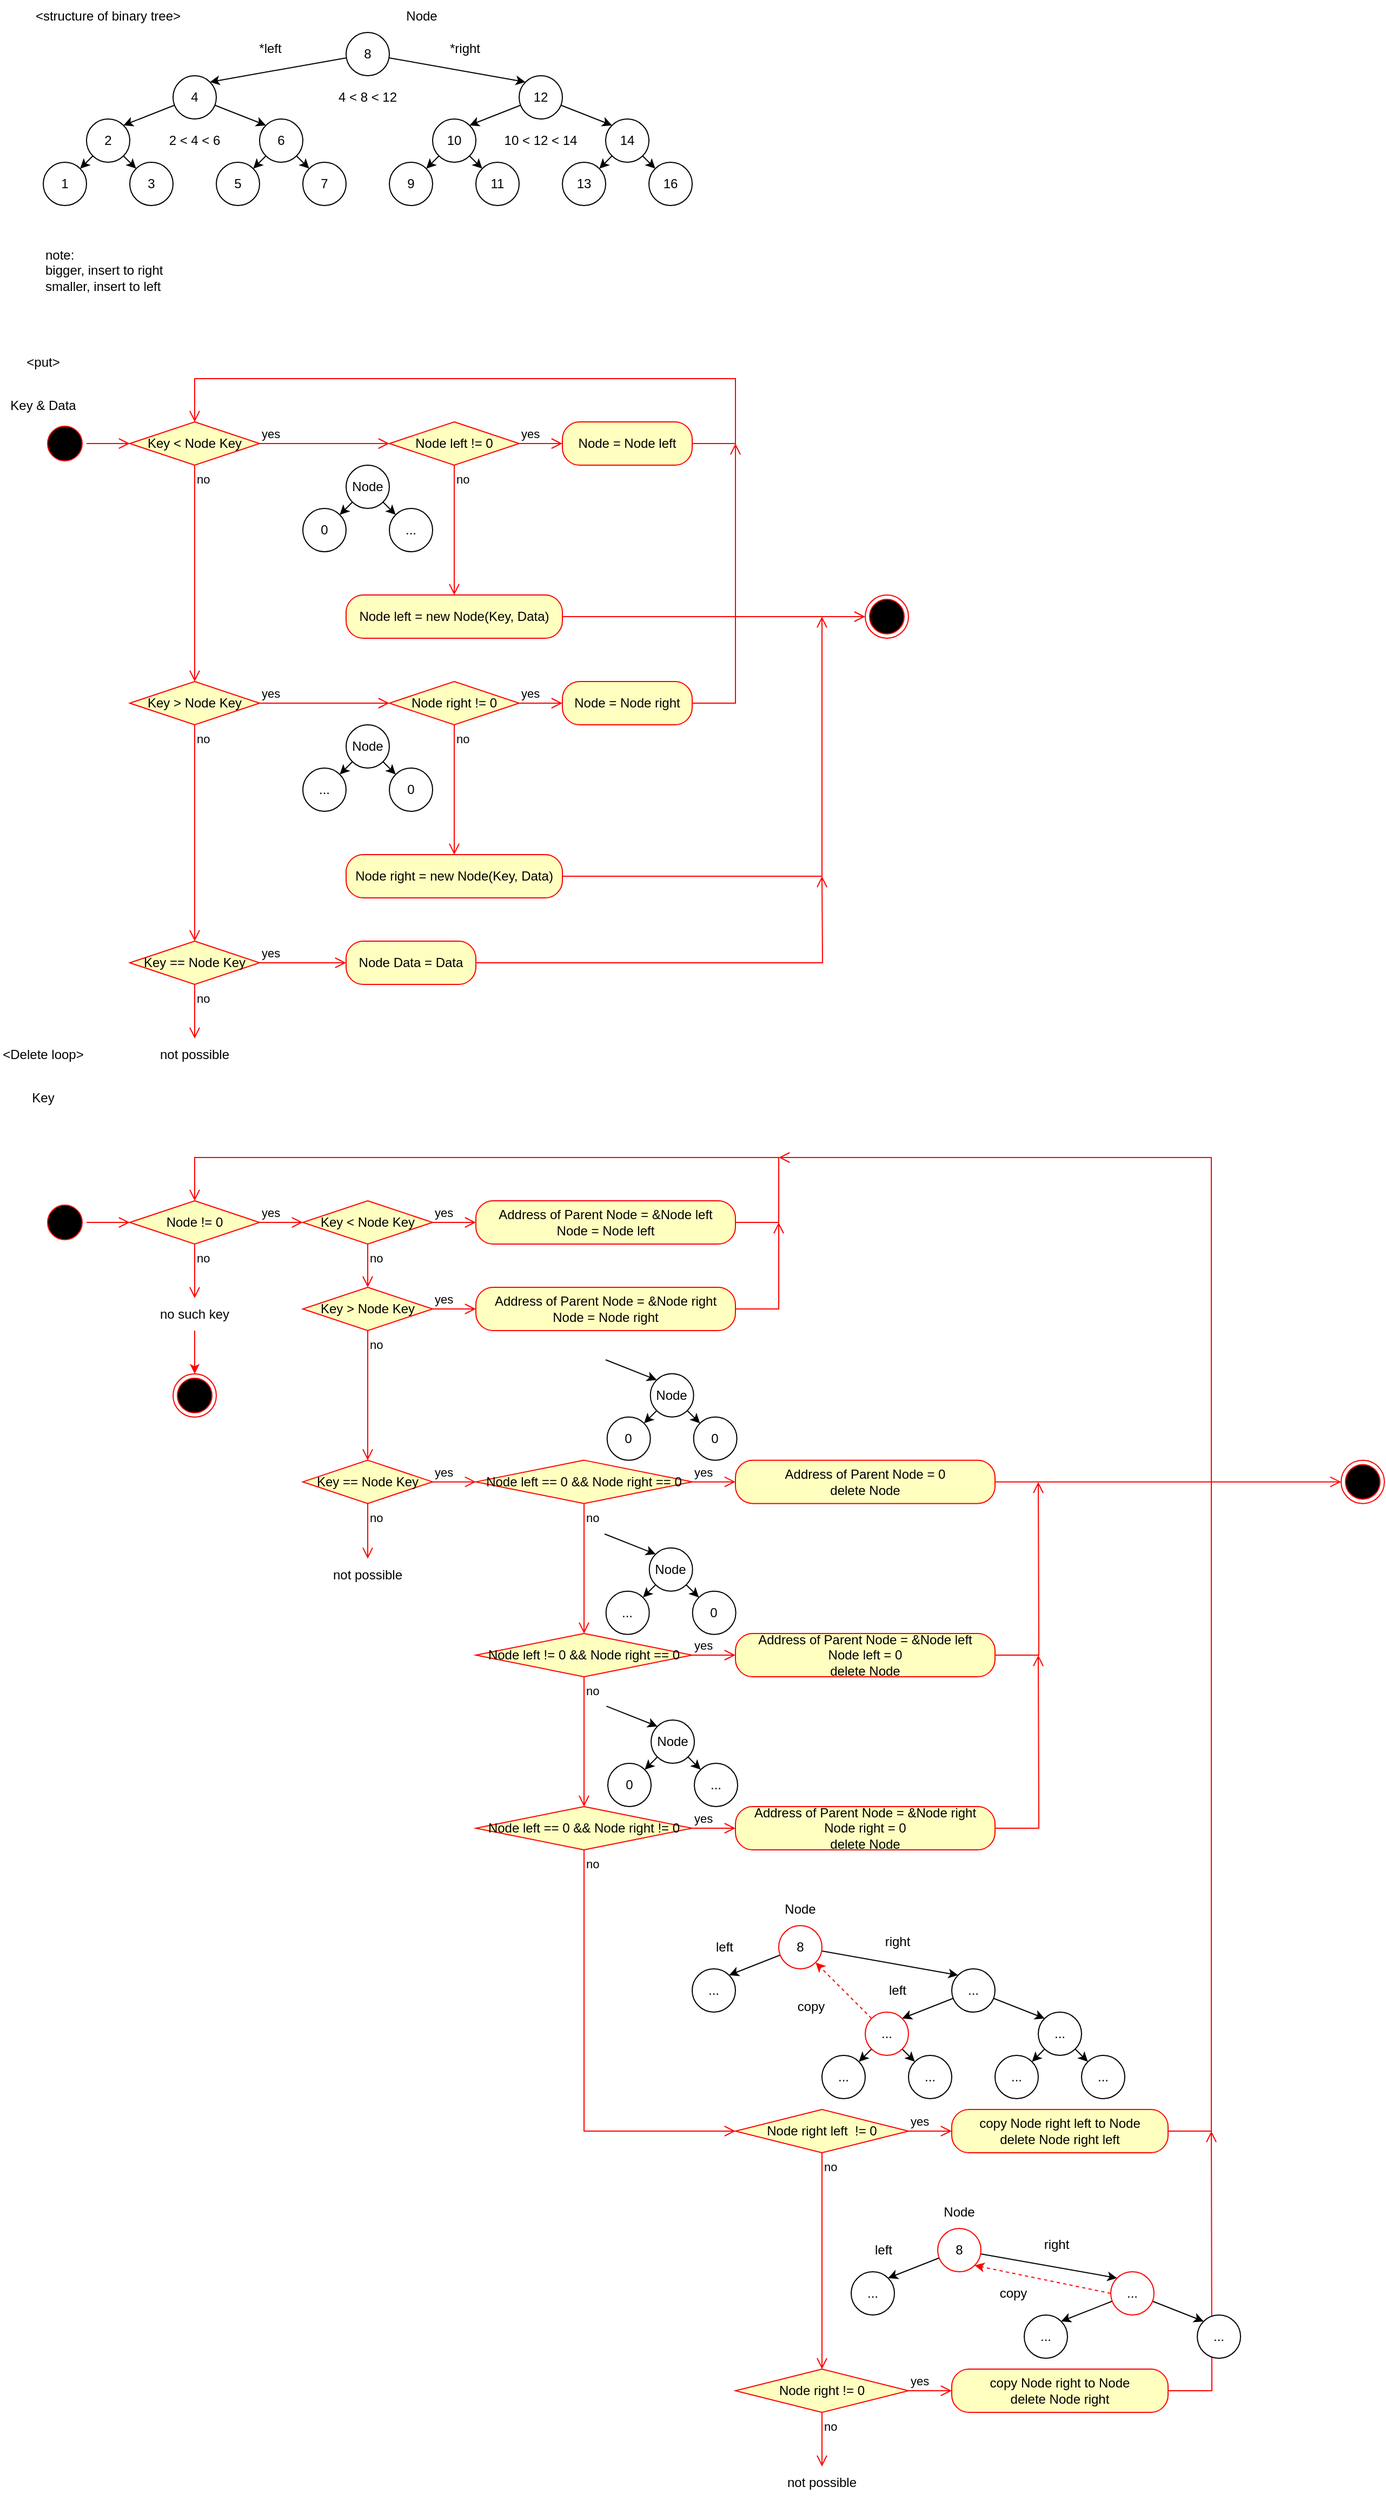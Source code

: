 <mxfile version="16.5.1" type="device"><diagram id="sIBcR3SVb7b-FLycXdmk" name="Page-1"><mxGraphModel dx="602" dy="437" grid="1" gridSize="10" guides="1" tooltips="1" connect="1" arrows="1" fold="1" page="1" pageScale="1" pageWidth="827" pageHeight="1169" math="0" shadow="0"><root><mxCell id="0"/><mxCell id="1" parent="0"/><mxCell id="WTMuiKbOTxYw2fktXtK1-2" value="&amp;lt;structure of binary tree&amp;gt;" style="text;html=1;strokeColor=none;fillColor=none;align=center;verticalAlign=middle;whiteSpace=wrap;rounded=0;" parent="1" vertex="1"><mxGeometry x="40" y="10" width="200" height="30" as="geometry"/></mxCell><mxCell id="WTMuiKbOTxYw2fktXtK1-21" style="edgeStyle=none;rounded=0;orthogonalLoop=1;jettySize=auto;html=1;entryX=1;entryY=0;entryDx=0;entryDy=0;" parent="1" source="WTMuiKbOTxYw2fktXtK1-4" target="WTMuiKbOTxYw2fktXtK1-5" edge="1"><mxGeometry relative="1" as="geometry"/></mxCell><mxCell id="WTMuiKbOTxYw2fktXtK1-24" style="edgeStyle=none;rounded=0;orthogonalLoop=1;jettySize=auto;html=1;entryX=0;entryY=0;entryDx=0;entryDy=0;" parent="1" source="WTMuiKbOTxYw2fktXtK1-4" target="WTMuiKbOTxYw2fktXtK1-9" edge="1"><mxGeometry relative="1" as="geometry"/></mxCell><mxCell id="WTMuiKbOTxYw2fktXtK1-4" value="4" style="ellipse;whiteSpace=wrap;html=1;aspect=fixed;" parent="1" vertex="1"><mxGeometry x="200" y="80" width="40" height="40" as="geometry"/></mxCell><mxCell id="WTMuiKbOTxYw2fktXtK1-22" style="edgeStyle=none;rounded=0;orthogonalLoop=1;jettySize=auto;html=1;entryX=1;entryY=0;entryDx=0;entryDy=0;" parent="1" source="WTMuiKbOTxYw2fktXtK1-5" target="WTMuiKbOTxYw2fktXtK1-7" edge="1"><mxGeometry relative="1" as="geometry"/></mxCell><mxCell id="WTMuiKbOTxYw2fktXtK1-23" style="edgeStyle=none;rounded=0;orthogonalLoop=1;jettySize=auto;html=1;entryX=0;entryY=0;entryDx=0;entryDy=0;" parent="1" source="WTMuiKbOTxYw2fktXtK1-5" target="WTMuiKbOTxYw2fktXtK1-8" edge="1"><mxGeometry relative="1" as="geometry"/></mxCell><mxCell id="WTMuiKbOTxYw2fktXtK1-5" value="2" style="ellipse;whiteSpace=wrap;html=1;aspect=fixed;" parent="1" vertex="1"><mxGeometry x="120" y="120" width="40" height="40" as="geometry"/></mxCell><mxCell id="WTMuiKbOTxYw2fktXtK1-20" style="rounded=0;orthogonalLoop=1;jettySize=auto;html=1;entryX=1;entryY=0;entryDx=0;entryDy=0;" parent="1" source="WTMuiKbOTxYw2fktXtK1-6" target="WTMuiKbOTxYw2fktXtK1-4" edge="1"><mxGeometry relative="1" as="geometry"/></mxCell><mxCell id="WTMuiKbOTxYw2fktXtK1-27" style="edgeStyle=none;rounded=0;orthogonalLoop=1;jettySize=auto;html=1;entryX=0;entryY=0;entryDx=0;entryDy=0;" parent="1" source="WTMuiKbOTxYw2fktXtK1-6" target="WTMuiKbOTxYw2fktXtK1-12" edge="1"><mxGeometry relative="1" as="geometry"/></mxCell><mxCell id="WTMuiKbOTxYw2fktXtK1-6" value="8" style="ellipse;whiteSpace=wrap;html=1;aspect=fixed;" parent="1" vertex="1"><mxGeometry x="360" y="40" width="40" height="40" as="geometry"/></mxCell><mxCell id="WTMuiKbOTxYw2fktXtK1-7" value="1" style="ellipse;whiteSpace=wrap;html=1;aspect=fixed;" parent="1" vertex="1"><mxGeometry x="80" y="160" width="40" height="40" as="geometry"/></mxCell><mxCell id="WTMuiKbOTxYw2fktXtK1-8" value="3" style="ellipse;whiteSpace=wrap;html=1;aspect=fixed;" parent="1" vertex="1"><mxGeometry x="160" y="160" width="40" height="40" as="geometry"/></mxCell><mxCell id="WTMuiKbOTxYw2fktXtK1-25" style="edgeStyle=none;rounded=0;orthogonalLoop=1;jettySize=auto;html=1;entryX=1;entryY=0;entryDx=0;entryDy=0;" parent="1" source="WTMuiKbOTxYw2fktXtK1-9" target="WTMuiKbOTxYw2fktXtK1-10" edge="1"><mxGeometry relative="1" as="geometry"/></mxCell><mxCell id="WTMuiKbOTxYw2fktXtK1-26" style="edgeStyle=none;rounded=0;orthogonalLoop=1;jettySize=auto;html=1;entryX=0;entryY=0;entryDx=0;entryDy=0;" parent="1" source="WTMuiKbOTxYw2fktXtK1-9" target="WTMuiKbOTxYw2fktXtK1-11" edge="1"><mxGeometry relative="1" as="geometry"/></mxCell><mxCell id="WTMuiKbOTxYw2fktXtK1-9" value="6" style="ellipse;whiteSpace=wrap;html=1;aspect=fixed;" parent="1" vertex="1"><mxGeometry x="280" y="120" width="40" height="40" as="geometry"/></mxCell><mxCell id="WTMuiKbOTxYw2fktXtK1-10" value="5" style="ellipse;whiteSpace=wrap;html=1;aspect=fixed;" parent="1" vertex="1"><mxGeometry x="240" y="160" width="40" height="40" as="geometry"/></mxCell><mxCell id="WTMuiKbOTxYw2fktXtK1-11" value="7" style="ellipse;whiteSpace=wrap;html=1;aspect=fixed;" parent="1" vertex="1"><mxGeometry x="320" y="160" width="40" height="40" as="geometry"/></mxCell><mxCell id="WTMuiKbOTxYw2fktXtK1-28" style="edgeStyle=none;rounded=0;orthogonalLoop=1;jettySize=auto;html=1;entryX=1;entryY=0;entryDx=0;entryDy=0;" parent="1" source="WTMuiKbOTxYw2fktXtK1-12" target="WTMuiKbOTxYw2fktXtK1-13" edge="1"><mxGeometry relative="1" as="geometry"/></mxCell><mxCell id="WTMuiKbOTxYw2fktXtK1-31" style="edgeStyle=none;rounded=0;orthogonalLoop=1;jettySize=auto;html=1;entryX=0;entryY=0;entryDx=0;entryDy=0;" parent="1" source="WTMuiKbOTxYw2fktXtK1-12" target="WTMuiKbOTxYw2fktXtK1-16" edge="1"><mxGeometry relative="1" as="geometry"/></mxCell><mxCell id="WTMuiKbOTxYw2fktXtK1-12" value="12" style="ellipse;whiteSpace=wrap;html=1;aspect=fixed;" parent="1" vertex="1"><mxGeometry x="520" y="80" width="40" height="40" as="geometry"/></mxCell><mxCell id="WTMuiKbOTxYw2fktXtK1-29" style="edgeStyle=none;rounded=0;orthogonalLoop=1;jettySize=auto;html=1;entryX=1;entryY=0;entryDx=0;entryDy=0;" parent="1" source="WTMuiKbOTxYw2fktXtK1-13" target="WTMuiKbOTxYw2fktXtK1-14" edge="1"><mxGeometry relative="1" as="geometry"/></mxCell><mxCell id="WTMuiKbOTxYw2fktXtK1-30" style="edgeStyle=none;rounded=0;orthogonalLoop=1;jettySize=auto;html=1;entryX=0;entryY=0;entryDx=0;entryDy=0;" parent="1" source="WTMuiKbOTxYw2fktXtK1-13" target="WTMuiKbOTxYw2fktXtK1-15" edge="1"><mxGeometry relative="1" as="geometry"/></mxCell><mxCell id="WTMuiKbOTxYw2fktXtK1-13" value="10" style="ellipse;whiteSpace=wrap;html=1;aspect=fixed;" parent="1" vertex="1"><mxGeometry x="440" y="120" width="40" height="40" as="geometry"/></mxCell><mxCell id="WTMuiKbOTxYw2fktXtK1-14" value="9" style="ellipse;whiteSpace=wrap;html=1;aspect=fixed;" parent="1" vertex="1"><mxGeometry x="400" y="160" width="40" height="40" as="geometry"/></mxCell><mxCell id="WTMuiKbOTxYw2fktXtK1-15" value="11" style="ellipse;whiteSpace=wrap;html=1;aspect=fixed;" parent="1" vertex="1"><mxGeometry x="480" y="160" width="40" height="40" as="geometry"/></mxCell><mxCell id="WTMuiKbOTxYw2fktXtK1-32" style="edgeStyle=none;rounded=0;orthogonalLoop=1;jettySize=auto;html=1;entryX=1;entryY=0;entryDx=0;entryDy=0;" parent="1" source="WTMuiKbOTxYw2fktXtK1-16" target="WTMuiKbOTxYw2fktXtK1-17" edge="1"><mxGeometry relative="1" as="geometry"/></mxCell><mxCell id="WTMuiKbOTxYw2fktXtK1-33" style="edgeStyle=none;rounded=0;orthogonalLoop=1;jettySize=auto;html=1;entryX=0;entryY=0;entryDx=0;entryDy=0;" parent="1" source="WTMuiKbOTxYw2fktXtK1-16" target="WTMuiKbOTxYw2fktXtK1-18" edge="1"><mxGeometry relative="1" as="geometry"/></mxCell><mxCell id="WTMuiKbOTxYw2fktXtK1-16" value="14" style="ellipse;whiteSpace=wrap;html=1;aspect=fixed;" parent="1" vertex="1"><mxGeometry x="600" y="120" width="40" height="40" as="geometry"/></mxCell><mxCell id="WTMuiKbOTxYw2fktXtK1-17" value="13" style="ellipse;whiteSpace=wrap;html=1;aspect=fixed;" parent="1" vertex="1"><mxGeometry x="560" y="160" width="40" height="40" as="geometry"/></mxCell><mxCell id="WTMuiKbOTxYw2fktXtK1-18" value="16" style="ellipse;whiteSpace=wrap;html=1;aspect=fixed;" parent="1" vertex="1"><mxGeometry x="640" y="160" width="40" height="40" as="geometry"/></mxCell><mxCell id="7yfy5t4TjrPHg-8QayLG-1" value="4 &amp;lt; 8 &amp;lt; 12" style="text;html=1;strokeColor=none;fillColor=none;align=center;verticalAlign=middle;whiteSpace=wrap;rounded=0;" parent="1" vertex="1"><mxGeometry x="320" y="80" width="120" height="40" as="geometry"/></mxCell><mxCell id="7yfy5t4TjrPHg-8QayLG-2" value="2 &amp;lt; 4 &amp;lt; 6" style="text;html=1;strokeColor=none;fillColor=none;align=center;verticalAlign=middle;whiteSpace=wrap;rounded=0;" parent="1" vertex="1"><mxGeometry x="160" y="120" width="120" height="40" as="geometry"/></mxCell><mxCell id="7yfy5t4TjrPHg-8QayLG-5" value="10 &amp;lt; 12 &amp;lt; 14" style="text;html=1;strokeColor=none;fillColor=none;align=center;verticalAlign=middle;whiteSpace=wrap;rounded=0;" parent="1" vertex="1"><mxGeometry x="480" y="120" width="120" height="40" as="geometry"/></mxCell><mxCell id="7yfy5t4TjrPHg-8QayLG-6" value="note:&lt;br&gt;bigger, insert to right&lt;br&gt;smaller, insert to left" style="text;html=1;strokeColor=none;fillColor=none;align=left;verticalAlign=middle;whiteSpace=wrap;rounded=0;" parent="1" vertex="1"><mxGeometry x="80" y="240" width="120" height="40" as="geometry"/></mxCell><mxCell id="7yfy5t4TjrPHg-8QayLG-7" value="&amp;lt;put&amp;gt;" style="text;html=1;strokeColor=none;fillColor=none;align=center;verticalAlign=middle;whiteSpace=wrap;rounded=0;" parent="1" vertex="1"><mxGeometry x="40" y="330" width="80" height="30" as="geometry"/></mxCell><mxCell id="7yfy5t4TjrPHg-8QayLG-8" value="Key &amp;lt; Node Key" style="rhombus;whiteSpace=wrap;html=1;fillColor=#ffffc0;strokeColor=#ff0000;" parent="1" vertex="1"><mxGeometry x="160" y="400" width="120" height="40" as="geometry"/></mxCell><mxCell id="7yfy5t4TjrPHg-8QayLG-9" value="yes" style="edgeStyle=orthogonalEdgeStyle;html=1;align=left;verticalAlign=bottom;endArrow=open;endSize=8;strokeColor=#ff0000;rounded=0;entryX=0;entryY=0.5;entryDx=0;entryDy=0;" parent="1" source="7yfy5t4TjrPHg-8QayLG-8" target="7yfy5t4TjrPHg-8QayLG-23" edge="1"><mxGeometry x="-1" relative="1" as="geometry"><mxPoint x="360" y="420" as="targetPoint"/></mxGeometry></mxCell><mxCell id="7yfy5t4TjrPHg-8QayLG-10" value="no" style="edgeStyle=orthogonalEdgeStyle;html=1;align=left;verticalAlign=top;endArrow=open;endSize=8;strokeColor=#ff0000;rounded=0;entryX=0.5;entryY=0;entryDx=0;entryDy=0;" parent="1" source="7yfy5t4TjrPHg-8QayLG-8" target="7yfy5t4TjrPHg-8QayLG-16" edge="1"><mxGeometry x="-1" relative="1" as="geometry"><mxPoint x="220" y="480" as="targetPoint"/></mxGeometry></mxCell><mxCell id="7yfy5t4TjrPHg-8QayLG-11" value="" style="ellipse;html=1;shape=startState;fillColor=#000000;strokeColor=#ff0000;" parent="1" vertex="1"><mxGeometry x="80" y="400" width="40" height="40" as="geometry"/></mxCell><mxCell id="7yfy5t4TjrPHg-8QayLG-12" value="" style="edgeStyle=orthogonalEdgeStyle;html=1;verticalAlign=bottom;endArrow=open;endSize=8;strokeColor=#ff0000;rounded=0;entryX=0;entryY=0.5;entryDx=0;entryDy=0;" parent="1" source="7yfy5t4TjrPHg-8QayLG-11" target="7yfy5t4TjrPHg-8QayLG-8" edge="1"><mxGeometry relative="1" as="geometry"><mxPoint x="340" y="420" as="targetPoint"/></mxGeometry></mxCell><mxCell id="7yfy5t4TjrPHg-8QayLG-13" value="" style="ellipse;html=1;shape=endState;fillColor=#000000;strokeColor=#ff0000;" parent="1" vertex="1"><mxGeometry x="840" y="560" width="40" height="40" as="geometry"/></mxCell><mxCell id="7yfy5t4TjrPHg-8QayLG-15" value="Key &amp;amp; Data" style="text;html=1;strokeColor=none;fillColor=none;align=center;verticalAlign=middle;whiteSpace=wrap;rounded=0;" parent="1" vertex="1"><mxGeometry x="40" y="370" width="80" height="30" as="geometry"/></mxCell><mxCell id="7yfy5t4TjrPHg-8QayLG-16" value="Key &amp;gt; Node Key" style="rhombus;whiteSpace=wrap;html=1;fillColor=#ffffc0;strokeColor=#ff0000;" parent="1" vertex="1"><mxGeometry x="160" y="640" width="120" height="40" as="geometry"/></mxCell><mxCell id="7yfy5t4TjrPHg-8QayLG-17" value="yes" style="edgeStyle=orthogonalEdgeStyle;html=1;align=left;verticalAlign=bottom;endArrow=open;endSize=8;strokeColor=#ff0000;rounded=0;entryX=0;entryY=0.5;entryDx=0;entryDy=0;" parent="1" source="7yfy5t4TjrPHg-8QayLG-16" target="7yfy5t4TjrPHg-8QayLG-37" edge="1"><mxGeometry x="-1" relative="1" as="geometry"><mxPoint x="360" y="660" as="targetPoint"/></mxGeometry></mxCell><mxCell id="7yfy5t4TjrPHg-8QayLG-18" value="no" style="edgeStyle=orthogonalEdgeStyle;html=1;align=left;verticalAlign=top;endArrow=open;endSize=8;strokeColor=#ff0000;rounded=0;entryX=0.5;entryY=0;entryDx=0;entryDy=0;" parent="1" source="7yfy5t4TjrPHg-8QayLG-16" target="7yfy5t4TjrPHg-8QayLG-19" edge="1"><mxGeometry x="-1" relative="1" as="geometry"><mxPoint x="220" y="720" as="targetPoint"/><mxPoint as="offset"/></mxGeometry></mxCell><mxCell id="7yfy5t4TjrPHg-8QayLG-19" value="Key == Node Key" style="rhombus;whiteSpace=wrap;html=1;fillColor=#ffffc0;strokeColor=#ff0000;" parent="1" vertex="1"><mxGeometry x="160" y="880" width="120" height="40" as="geometry"/></mxCell><mxCell id="7yfy5t4TjrPHg-8QayLG-20" value="yes" style="edgeStyle=orthogonalEdgeStyle;html=1;align=left;verticalAlign=bottom;endArrow=open;endSize=8;strokeColor=#ff0000;rounded=0;entryX=0;entryY=0.5;entryDx=0;entryDy=0;" parent="1" source="7yfy5t4TjrPHg-8QayLG-19" target="7yfy5t4TjrPHg-8QayLG-44" edge="1"><mxGeometry x="-1" relative="1" as="geometry"><mxPoint x="360" y="900" as="targetPoint"/></mxGeometry></mxCell><mxCell id="7yfy5t4TjrPHg-8QayLG-21" value="no" style="edgeStyle=orthogonalEdgeStyle;html=1;align=left;verticalAlign=top;endArrow=open;endSize=8;strokeColor=#ff0000;rounded=0;entryX=0.5;entryY=0;entryDx=0;entryDy=0;" parent="1" source="7yfy5t4TjrPHg-8QayLG-19" target="7yfy5t4TjrPHg-8QayLG-22" edge="1"><mxGeometry x="-1" relative="1" as="geometry"><mxPoint x="220" y="960" as="targetPoint"/></mxGeometry></mxCell><mxCell id="7yfy5t4TjrPHg-8QayLG-22" value="not possible" style="text;html=1;strokeColor=none;fillColor=none;align=center;verticalAlign=middle;whiteSpace=wrap;rounded=0;" parent="1" vertex="1"><mxGeometry x="180" y="970" width="80" height="30" as="geometry"/></mxCell><mxCell id="7yfy5t4TjrPHg-8QayLG-23" value="Node left != 0" style="rhombus;whiteSpace=wrap;html=1;fillColor=#ffffc0;strokeColor=#ff0000;" parent="1" vertex="1"><mxGeometry x="400" y="400" width="120" height="40" as="geometry"/></mxCell><mxCell id="7yfy5t4TjrPHg-8QayLG-24" value="yes" style="edgeStyle=orthogonalEdgeStyle;html=1;align=left;verticalAlign=bottom;endArrow=open;endSize=8;strokeColor=#ff0000;rounded=0;entryX=0;entryY=0.5;entryDx=0;entryDy=0;" parent="1" source="7yfy5t4TjrPHg-8QayLG-23" target="7yfy5t4TjrPHg-8QayLG-29" edge="1"><mxGeometry x="-1" relative="1" as="geometry"><mxPoint x="590" y="420" as="targetPoint"/><Array as="points"/></mxGeometry></mxCell><mxCell id="7yfy5t4TjrPHg-8QayLG-25" value="no" style="edgeStyle=orthogonalEdgeStyle;html=1;align=left;verticalAlign=top;endArrow=open;endSize=8;strokeColor=#ff0000;rounded=0;entryX=0.5;entryY=0;entryDx=0;entryDy=0;" parent="1" source="7yfy5t4TjrPHg-8QayLG-23" target="7yfy5t4TjrPHg-8QayLG-32" edge="1"><mxGeometry x="-1" relative="1" as="geometry"><mxPoint x="460" y="520" as="targetPoint"/></mxGeometry></mxCell><mxCell id="7yfy5t4TjrPHg-8QayLG-26" value="Node" style="text;html=1;strokeColor=none;fillColor=none;align=center;verticalAlign=middle;whiteSpace=wrap;rounded=0;" parent="1" vertex="1"><mxGeometry x="400" y="10" width="60" height="30" as="geometry"/></mxCell><mxCell id="7yfy5t4TjrPHg-8QayLG-27" value="*left" style="text;html=1;strokeColor=none;fillColor=none;align=center;verticalAlign=middle;whiteSpace=wrap;rounded=0;" parent="1" vertex="1"><mxGeometry x="260" y="40" width="60" height="30" as="geometry"/></mxCell><mxCell id="7yfy5t4TjrPHg-8QayLG-28" value="*right" style="text;html=1;strokeColor=none;fillColor=none;align=center;verticalAlign=middle;whiteSpace=wrap;rounded=0;" parent="1" vertex="1"><mxGeometry x="440" y="40" width="60" height="30" as="geometry"/></mxCell><mxCell id="7yfy5t4TjrPHg-8QayLG-29" value="Node = Node left" style="rounded=1;whiteSpace=wrap;html=1;arcSize=40;fontColor=#000000;fillColor=#ffffc0;strokeColor=#ff0000;" parent="1" vertex="1"><mxGeometry x="560" y="400" width="120" height="40" as="geometry"/></mxCell><mxCell id="7yfy5t4TjrPHg-8QayLG-30" value="" style="edgeStyle=orthogonalEdgeStyle;html=1;verticalAlign=bottom;endArrow=open;endSize=8;strokeColor=#ff0000;rounded=0;entryX=0.5;entryY=0;entryDx=0;entryDy=0;" parent="1" source="7yfy5t4TjrPHg-8QayLG-29" target="7yfy5t4TjrPHg-8QayLG-8" edge="1"><mxGeometry relative="1" as="geometry"><mxPoint x="810" y="400" as="targetPoint"/><Array as="points"><mxPoint x="720" y="420"/><mxPoint x="720" y="360"/><mxPoint x="220" y="360"/></Array></mxGeometry></mxCell><mxCell id="7yfy5t4TjrPHg-8QayLG-32" value="Node left = new Node(Key, Data)" style="rounded=1;whiteSpace=wrap;html=1;arcSize=40;fontColor=#000000;fillColor=#ffffc0;strokeColor=#ff0000;" parent="1" vertex="1"><mxGeometry x="360" y="560" width="200" height="40" as="geometry"/></mxCell><mxCell id="7yfy5t4TjrPHg-8QayLG-33" value="" style="edgeStyle=orthogonalEdgeStyle;html=1;verticalAlign=bottom;endArrow=open;endSize=8;strokeColor=#ff0000;rounded=0;entryX=0;entryY=0.5;entryDx=0;entryDy=0;" parent="1" source="7yfy5t4TjrPHg-8QayLG-32" target="7yfy5t4TjrPHg-8QayLG-13" edge="1"><mxGeometry relative="1" as="geometry"><mxPoint x="880" y="860" as="targetPoint"/><Array as="points"><mxPoint x="810" y="580"/><mxPoint x="810" y="580"/></Array></mxGeometry></mxCell><mxCell id="7yfy5t4TjrPHg-8QayLG-37" value="Node right != 0" style="rhombus;whiteSpace=wrap;html=1;fillColor=#ffffc0;strokeColor=#ff0000;" parent="1" vertex="1"><mxGeometry x="400" y="640" width="120" height="40" as="geometry"/></mxCell><mxCell id="7yfy5t4TjrPHg-8QayLG-38" value="yes" style="edgeStyle=orthogonalEdgeStyle;html=1;align=left;verticalAlign=bottom;endArrow=open;endSize=8;strokeColor=#ff0000;rounded=0;entryX=0;entryY=0.5;entryDx=0;entryDy=0;" parent="1" source="7yfy5t4TjrPHg-8QayLG-37" target="7yfy5t4TjrPHg-8QayLG-40" edge="1"><mxGeometry x="-1" relative="1" as="geometry"><mxPoint x="590" y="660" as="targetPoint"/><Array as="points"/></mxGeometry></mxCell><mxCell id="7yfy5t4TjrPHg-8QayLG-39" value="no" style="edgeStyle=orthogonalEdgeStyle;html=1;align=left;verticalAlign=top;endArrow=open;endSize=8;strokeColor=#ff0000;rounded=0;entryX=0.5;entryY=0;entryDx=0;entryDy=0;" parent="1" source="7yfy5t4TjrPHg-8QayLG-37" target="7yfy5t4TjrPHg-8QayLG-42" edge="1"><mxGeometry x="-1" relative="1" as="geometry"><mxPoint x="460" y="760" as="targetPoint"/></mxGeometry></mxCell><mxCell id="7yfy5t4TjrPHg-8QayLG-40" value="Node = Node right" style="rounded=1;whiteSpace=wrap;html=1;arcSize=40;fontColor=#000000;fillColor=#ffffc0;strokeColor=#ff0000;" parent="1" vertex="1"><mxGeometry x="560" y="640" width="120" height="40" as="geometry"/></mxCell><mxCell id="7yfy5t4TjrPHg-8QayLG-41" value="" style="edgeStyle=orthogonalEdgeStyle;html=1;verticalAlign=bottom;endArrow=open;endSize=8;strokeColor=#ff0000;rounded=0;" parent="1" source="7yfy5t4TjrPHg-8QayLG-40" edge="1"><mxGeometry relative="1" as="geometry"><mxPoint x="720" y="420" as="targetPoint"/><Array as="points"><mxPoint x="720" y="660"/></Array></mxGeometry></mxCell><mxCell id="7yfy5t4TjrPHg-8QayLG-42" value="Node right = new Node(Key, Data)" style="rounded=1;whiteSpace=wrap;html=1;arcSize=40;fontColor=#000000;fillColor=#ffffc0;strokeColor=#ff0000;" parent="1" vertex="1"><mxGeometry x="360" y="800" width="200" height="40" as="geometry"/></mxCell><mxCell id="7yfy5t4TjrPHg-8QayLG-43" value="" style="edgeStyle=orthogonalEdgeStyle;html=1;verticalAlign=bottom;endArrow=open;endSize=8;strokeColor=#ff0000;rounded=0;" parent="1" source="7yfy5t4TjrPHg-8QayLG-42" edge="1"><mxGeometry relative="1" as="geometry"><mxPoint x="800" y="580" as="targetPoint"/><Array as="points"><mxPoint x="800" y="820"/></Array></mxGeometry></mxCell><mxCell id="7yfy5t4TjrPHg-8QayLG-44" value="Node Data = Data" style="rounded=1;whiteSpace=wrap;html=1;arcSize=40;fontColor=#000000;fillColor=#ffffc0;strokeColor=#ff0000;" parent="1" vertex="1"><mxGeometry x="360" y="880" width="120" height="40" as="geometry"/></mxCell><mxCell id="7yfy5t4TjrPHg-8QayLG-45" value="" style="edgeStyle=orthogonalEdgeStyle;html=1;verticalAlign=bottom;endArrow=open;endSize=8;strokeColor=#ff0000;rounded=0;" parent="1" source="7yfy5t4TjrPHg-8QayLG-44" edge="1"><mxGeometry relative="1" as="geometry"><mxPoint x="800" y="820" as="targetPoint"/></mxGeometry></mxCell><mxCell id="7yfy5t4TjrPHg-8QayLG-46" value="&amp;lt;Delete loop&amp;gt;" style="text;html=1;strokeColor=none;fillColor=none;align=center;verticalAlign=middle;whiteSpace=wrap;rounded=0;" parent="1" vertex="1"><mxGeometry x="40" y="970" width="80" height="30" as="geometry"/></mxCell><mxCell id="7yfy5t4TjrPHg-8QayLG-48" value="Key &amp;lt; Node Key" style="rhombus;whiteSpace=wrap;html=1;fillColor=#ffffc0;strokeColor=#ff0000;" parent="1" vertex="1"><mxGeometry x="320" y="1120" width="120" height="40" as="geometry"/></mxCell><mxCell id="7yfy5t4TjrPHg-8QayLG-49" value="yes" style="edgeStyle=orthogonalEdgeStyle;html=1;align=left;verticalAlign=bottom;endArrow=open;endSize=8;strokeColor=#ff0000;rounded=0;entryX=0;entryY=0.5;entryDx=0;entryDy=0;" parent="1" source="7yfy5t4TjrPHg-8QayLG-48" target="7yfy5t4TjrPHg-8QayLG-65" edge="1"><mxGeometry x="-1" relative="1" as="geometry"><mxPoint x="560" y="1140" as="targetPoint"/></mxGeometry></mxCell><mxCell id="7yfy5t4TjrPHg-8QayLG-50" value="no" style="edgeStyle=orthogonalEdgeStyle;html=1;align=left;verticalAlign=top;endArrow=open;endSize=8;strokeColor=#ff0000;rounded=0;entryX=0.5;entryY=0;entryDx=0;entryDy=0;" parent="1" source="7yfy5t4TjrPHg-8QayLG-48" target="7yfy5t4TjrPHg-8QayLG-55" edge="1"><mxGeometry x="-1" relative="1" as="geometry"><mxPoint x="380" y="1200" as="targetPoint"/></mxGeometry></mxCell><mxCell id="7yfy5t4TjrPHg-8QayLG-51" value="" style="ellipse;html=1;shape=startState;fillColor=#000000;strokeColor=#ff0000;" parent="1" vertex="1"><mxGeometry x="80" y="1120" width="40" height="40" as="geometry"/></mxCell><mxCell id="7yfy5t4TjrPHg-8QayLG-52" value="" style="edgeStyle=orthogonalEdgeStyle;html=1;verticalAlign=bottom;endArrow=open;endSize=8;strokeColor=#ff0000;rounded=0;entryX=0;entryY=0.5;entryDx=0;entryDy=0;" parent="1" source="7yfy5t4TjrPHg-8QayLG-51" target="5rKqg2vbweWUH8rSBkAd-1" edge="1"><mxGeometry relative="1" as="geometry"><mxPoint x="140" y="1140" as="targetPoint"/></mxGeometry></mxCell><mxCell id="7yfy5t4TjrPHg-8QayLG-53" value="" style="ellipse;html=1;shape=endState;fillColor=#000000;strokeColor=#ff0000;" parent="1" vertex="1"><mxGeometry x="1280" y="1359.82" width="40" height="40" as="geometry"/></mxCell><mxCell id="7yfy5t4TjrPHg-8QayLG-54" value="Key" style="text;html=1;strokeColor=none;fillColor=none;align=center;verticalAlign=middle;whiteSpace=wrap;rounded=0;" parent="1" vertex="1"><mxGeometry x="40" y="1010" width="80" height="30" as="geometry"/></mxCell><mxCell id="7yfy5t4TjrPHg-8QayLG-55" value="Key &amp;gt; Node Key" style="rhombus;whiteSpace=wrap;html=1;fillColor=#ffffc0;strokeColor=#ff0000;" parent="1" vertex="1"><mxGeometry x="320" y="1200" width="120" height="40" as="geometry"/></mxCell><mxCell id="7yfy5t4TjrPHg-8QayLG-56" value="yes" style="edgeStyle=orthogonalEdgeStyle;html=1;align=left;verticalAlign=bottom;endArrow=open;endSize=8;strokeColor=#ff0000;rounded=0;entryX=0;entryY=0.5;entryDx=0;entryDy=0;" parent="1" source="7yfy5t4TjrPHg-8QayLG-55" target="7yfy5t4TjrPHg-8QayLG-72" edge="1"><mxGeometry x="-1" relative="1" as="geometry"><mxPoint x="560" y="1220" as="targetPoint"/></mxGeometry></mxCell><mxCell id="7yfy5t4TjrPHg-8QayLG-57" value="no" style="edgeStyle=orthogonalEdgeStyle;html=1;align=left;verticalAlign=top;endArrow=open;endSize=8;strokeColor=#ff0000;rounded=0;entryX=0.5;entryY=0;entryDx=0;entryDy=0;" parent="1" source="7yfy5t4TjrPHg-8QayLG-55" target="7yfy5t4TjrPHg-8QayLG-58" edge="1"><mxGeometry x="-1" relative="1" as="geometry"><mxPoint x="380" y="1360" as="targetPoint"/><mxPoint as="offset"/></mxGeometry></mxCell><mxCell id="7yfy5t4TjrPHg-8QayLG-58" value="Key == Node Key" style="rhombus;whiteSpace=wrap;html=1;fillColor=#ffffc0;strokeColor=#ff0000;" parent="1" vertex="1"><mxGeometry x="320" y="1359.82" width="120" height="40" as="geometry"/></mxCell><mxCell id="7yfy5t4TjrPHg-8QayLG-59" value="yes" style="edgeStyle=orthogonalEdgeStyle;html=1;align=left;verticalAlign=bottom;endArrow=open;endSize=8;strokeColor=#ff0000;rounded=0;entryX=0;entryY=0.5;entryDx=0;entryDy=0;" parent="1" source="7yfy5t4TjrPHg-8QayLG-58" target="5rKqg2vbweWUH8rSBkAd-12" edge="1"><mxGeometry x="-1" relative="1" as="geometry"><mxPoint x="480" y="1379.82" as="targetPoint"/></mxGeometry></mxCell><mxCell id="7yfy5t4TjrPHg-8QayLG-60" value="no" style="edgeStyle=orthogonalEdgeStyle;html=1;align=left;verticalAlign=top;endArrow=open;endSize=8;strokeColor=#ff0000;rounded=0;entryX=0.5;entryY=0;entryDx=0;entryDy=0;" parent="1" source="7yfy5t4TjrPHg-8QayLG-58" target="7yfy5t4TjrPHg-8QayLG-61" edge="1"><mxGeometry x="-1" relative="1" as="geometry"><mxPoint x="380" y="1449.82" as="targetPoint"/></mxGeometry></mxCell><mxCell id="7yfy5t4TjrPHg-8QayLG-61" value="not possible" style="text;html=1;strokeColor=none;fillColor=none;align=center;verticalAlign=middle;whiteSpace=wrap;rounded=0;" parent="1" vertex="1"><mxGeometry x="340" y="1450.82" width="80" height="30" as="geometry"/></mxCell><mxCell id="7yfy5t4TjrPHg-8QayLG-65" value="Address of Parent Node = &amp;amp;Node left&lt;br&gt;Node = Node left" style="rounded=1;whiteSpace=wrap;html=1;arcSize=40;fontColor=#000000;fillColor=#ffffc0;strokeColor=#ff0000;" parent="1" vertex="1"><mxGeometry x="480" y="1120" width="240" height="40" as="geometry"/></mxCell><mxCell id="7yfy5t4TjrPHg-8QayLG-66" value="" style="edgeStyle=orthogonalEdgeStyle;html=1;verticalAlign=bottom;endArrow=open;endSize=8;strokeColor=#ff0000;rounded=0;entryX=0.5;entryY=0;entryDx=0;entryDy=0;" parent="1" source="7yfy5t4TjrPHg-8QayLG-65" target="5rKqg2vbweWUH8rSBkAd-1" edge="1"><mxGeometry relative="1" as="geometry"><mxPoint x="220" y="1100" as="targetPoint"/><Array as="points"><mxPoint x="760" y="1140"/><mxPoint x="760" y="1080"/><mxPoint x="220" y="1080"/></Array></mxGeometry></mxCell><mxCell id="7yfy5t4TjrPHg-8QayLG-72" value="Address of&amp;nbsp;Parent Node = &amp;amp;Node right&lt;br&gt;Node = Node right" style="rounded=1;whiteSpace=wrap;html=1;arcSize=40;fontColor=#000000;fillColor=#ffffc0;strokeColor=#ff0000;" parent="1" vertex="1"><mxGeometry x="480" y="1200" width="240" height="40" as="geometry"/></mxCell><mxCell id="7yfy5t4TjrPHg-8QayLG-73" value="" style="edgeStyle=orthogonalEdgeStyle;html=1;verticalAlign=bottom;endArrow=open;endSize=8;strokeColor=#ff0000;rounded=0;" parent="1" source="7yfy5t4TjrPHg-8QayLG-72" edge="1"><mxGeometry relative="1" as="geometry"><mxPoint x="760" y="1140" as="targetPoint"/><Array as="points"><mxPoint x="760" y="1220"/><mxPoint x="760" y="1140"/></Array></mxGeometry></mxCell><mxCell id="7yfy5t4TjrPHg-8QayLG-76" value="Address of&amp;nbsp;Parent Node = 0&lt;br&gt;delete Node" style="rounded=1;whiteSpace=wrap;html=1;arcSize=40;fontColor=#000000;fillColor=#ffffc0;strokeColor=#ff0000;" parent="1" vertex="1"><mxGeometry x="720" y="1359.82" width="240" height="40" as="geometry"/></mxCell><mxCell id="7yfy5t4TjrPHg-8QayLG-77" value="" style="edgeStyle=orthogonalEdgeStyle;html=1;verticalAlign=bottom;endArrow=open;endSize=8;strokeColor=#ff0000;rounded=0;entryX=0;entryY=0.5;entryDx=0;entryDy=0;" parent="1" source="7yfy5t4TjrPHg-8QayLG-76" edge="1" target="7yfy5t4TjrPHg-8QayLG-53"><mxGeometry relative="1" as="geometry"><mxPoint x="1310" y="1380" as="targetPoint"/></mxGeometry></mxCell><mxCell id="5rKqg2vbweWUH8rSBkAd-1" value="Node != 0" style="rhombus;whiteSpace=wrap;html=1;fillColor=#ffffc0;strokeColor=#ff0000;" vertex="1" parent="1"><mxGeometry x="160" y="1120" width="120" height="40" as="geometry"/></mxCell><mxCell id="5rKqg2vbweWUH8rSBkAd-2" value="yes" style="edgeStyle=orthogonalEdgeStyle;html=1;align=left;verticalAlign=bottom;endArrow=open;endSize=8;strokeColor=#ff0000;rounded=0;entryX=0;entryY=0.5;entryDx=0;entryDy=0;" edge="1" parent="1" source="5rKqg2vbweWUH8rSBkAd-1" target="7yfy5t4TjrPHg-8QayLG-48"><mxGeometry x="-1" relative="1" as="geometry"><mxPoint x="320" y="1140" as="targetPoint"/><Array as="points"/></mxGeometry></mxCell><mxCell id="5rKqg2vbweWUH8rSBkAd-3" value="no" style="edgeStyle=orthogonalEdgeStyle;html=1;align=left;verticalAlign=top;endArrow=open;endSize=8;strokeColor=#ff0000;rounded=0;entryX=0.5;entryY=0;entryDx=0;entryDy=0;" edge="1" parent="1" source="5rKqg2vbweWUH8rSBkAd-1" target="5rKqg2vbweWUH8rSBkAd-5"><mxGeometry x="-1" relative="1" as="geometry"><mxPoint x="220" y="1200" as="targetPoint"/></mxGeometry></mxCell><mxCell id="5rKqg2vbweWUH8rSBkAd-8" style="edgeStyle=orthogonalEdgeStyle;rounded=0;orthogonalLoop=1;jettySize=auto;html=1;entryX=0.5;entryY=0;entryDx=0;entryDy=0;strokeColor=#FF0000;" edge="1" parent="1" source="5rKqg2vbweWUH8rSBkAd-5" target="5rKqg2vbweWUH8rSBkAd-6"><mxGeometry relative="1" as="geometry"/></mxCell><mxCell id="5rKqg2vbweWUH8rSBkAd-5" value="no such key" style="text;html=1;strokeColor=none;fillColor=none;align=center;verticalAlign=middle;whiteSpace=wrap;rounded=0;" vertex="1" parent="1"><mxGeometry x="180" y="1210" width="80" height="30" as="geometry"/></mxCell><mxCell id="5rKqg2vbweWUH8rSBkAd-6" value="" style="ellipse;html=1;shape=endState;fillColor=#000000;strokeColor=#ff0000;" vertex="1" parent="1"><mxGeometry x="200" y="1280" width="40" height="40" as="geometry"/></mxCell><mxCell id="5rKqg2vbweWUH8rSBkAd-12" value="Node left == 0 &amp;amp;&amp;amp; Node right == 0" style="rhombus;whiteSpace=wrap;html=1;fillColor=#ffffc0;strokeColor=#ff0000;" vertex="1" parent="1"><mxGeometry x="480" y="1359.82" width="200" height="40" as="geometry"/></mxCell><mxCell id="5rKqg2vbweWUH8rSBkAd-13" value="yes" style="edgeStyle=orthogonalEdgeStyle;html=1;align=left;verticalAlign=bottom;endArrow=open;endSize=8;strokeColor=#ff0000;rounded=0;entryX=0;entryY=0.5;entryDx=0;entryDy=0;" edge="1" parent="1" source="5rKqg2vbweWUH8rSBkAd-12" target="7yfy5t4TjrPHg-8QayLG-76"><mxGeometry x="-1" relative="1" as="geometry"><mxPoint x="720" y="1379.82" as="targetPoint"/></mxGeometry></mxCell><mxCell id="5rKqg2vbweWUH8rSBkAd-14" value="no" style="edgeStyle=orthogonalEdgeStyle;html=1;align=left;verticalAlign=top;endArrow=open;endSize=8;strokeColor=#ff0000;rounded=0;entryX=0.5;entryY=0;entryDx=0;entryDy=0;" edge="1" parent="1" source="5rKqg2vbweWUH8rSBkAd-12" target="5rKqg2vbweWUH8rSBkAd-19"><mxGeometry x="-1" relative="1" as="geometry"><mxPoint x="580" y="1439.82" as="targetPoint"/></mxGeometry></mxCell><mxCell id="5rKqg2vbweWUH8rSBkAd-19" value="Node left != 0 &amp;amp;&amp;amp; Node right == 0" style="rhombus;whiteSpace=wrap;html=1;fillColor=#ffffc0;strokeColor=#ff0000;" vertex="1" parent="1"><mxGeometry x="480" y="1520" width="200" height="40" as="geometry"/></mxCell><mxCell id="5rKqg2vbweWUH8rSBkAd-20" value="yes" style="edgeStyle=orthogonalEdgeStyle;html=1;align=left;verticalAlign=bottom;endArrow=open;endSize=8;strokeColor=#ff0000;rounded=0;entryX=0;entryY=0.5;entryDx=0;entryDy=0;" edge="1" source="5rKqg2vbweWUH8rSBkAd-19" parent="1" target="5rKqg2vbweWUH8rSBkAd-25"><mxGeometry x="-1" relative="1" as="geometry"><mxPoint x="820" y="1510" as="targetPoint"/><Array as="points"/></mxGeometry></mxCell><mxCell id="5rKqg2vbweWUH8rSBkAd-21" value="no" style="edgeStyle=orthogonalEdgeStyle;html=1;align=left;verticalAlign=top;endArrow=open;endSize=8;strokeColor=#ff0000;rounded=0;entryX=0.5;entryY=0;entryDx=0;entryDy=0;" edge="1" source="5rKqg2vbweWUH8rSBkAd-19" parent="1" target="5rKqg2vbweWUH8rSBkAd-22"><mxGeometry x="-1" relative="1" as="geometry"><mxPoint x="580" y="1600" as="targetPoint"/></mxGeometry></mxCell><mxCell id="5rKqg2vbweWUH8rSBkAd-22" value="Node left == 0 &amp;amp;&amp;amp; Node right != 0" style="rhombus;whiteSpace=wrap;html=1;fillColor=#ffffc0;strokeColor=#ff0000;" vertex="1" parent="1"><mxGeometry x="480" y="1680" width="200" height="40" as="geometry"/></mxCell><mxCell id="5rKqg2vbweWUH8rSBkAd-23" value="yes" style="edgeStyle=orthogonalEdgeStyle;html=1;align=left;verticalAlign=bottom;endArrow=open;endSize=8;strokeColor=#ff0000;rounded=0;entryX=0;entryY=0.5;entryDx=0;entryDy=0;" edge="1" source="5rKqg2vbweWUH8rSBkAd-22" parent="1" target="5rKqg2vbweWUH8rSBkAd-27"><mxGeometry x="-1" relative="1" as="geometry"><mxPoint x="820" y="1910" as="targetPoint"/><Array as="points"/></mxGeometry></mxCell><mxCell id="5rKqg2vbweWUH8rSBkAd-24" value="no" style="edgeStyle=orthogonalEdgeStyle;html=1;align=left;verticalAlign=top;endArrow=open;endSize=8;strokeColor=#ff0000;rounded=0;entryX=0;entryY=0.5;entryDx=0;entryDy=0;" edge="1" source="5rKqg2vbweWUH8rSBkAd-22" parent="1" target="5rKqg2vbweWUH8rSBkAd-31"><mxGeometry x="-1" relative="1" as="geometry"><mxPoint x="620" y="1840" as="targetPoint"/><Array as="points"><mxPoint x="580" y="1980"/></Array></mxGeometry></mxCell><mxCell id="5rKqg2vbweWUH8rSBkAd-25" value="Address of&amp;nbsp;Parent Node = &amp;amp;Node left&lt;br&gt;Node left = 0&lt;br&gt;delete Node" style="rounded=1;whiteSpace=wrap;html=1;arcSize=40;fontColor=#000000;fillColor=#ffffc0;strokeColor=#ff0000;" vertex="1" parent="1"><mxGeometry x="720" y="1520" width="240" height="40" as="geometry"/></mxCell><mxCell id="5rKqg2vbweWUH8rSBkAd-26" value="" style="edgeStyle=orthogonalEdgeStyle;html=1;verticalAlign=bottom;endArrow=open;endSize=8;strokeColor=#ff0000;rounded=0;" edge="1" parent="1" source="5rKqg2vbweWUH8rSBkAd-25"><mxGeometry relative="1" as="geometry"><mxPoint x="1000" y="1380" as="targetPoint"/></mxGeometry></mxCell><mxCell id="5rKqg2vbweWUH8rSBkAd-27" value="Address of&amp;nbsp;Parent Node = &amp;amp;Node right&lt;br&gt;Node right = 0&lt;br&gt;delete Node" style="rounded=1;whiteSpace=wrap;html=1;arcSize=40;fontColor=#000000;fillColor=#ffffc0;strokeColor=#ff0000;" vertex="1" parent="1"><mxGeometry x="720" y="1680" width="240" height="40" as="geometry"/></mxCell><mxCell id="5rKqg2vbweWUH8rSBkAd-28" value="" style="edgeStyle=orthogonalEdgeStyle;html=1;verticalAlign=bottom;endArrow=open;endSize=8;strokeColor=#ff0000;rounded=0;" edge="1" parent="1" source="5rKqg2vbweWUH8rSBkAd-27"><mxGeometry relative="1" as="geometry"><mxPoint x="1000" y="1540" as="targetPoint"/></mxGeometry></mxCell><mxCell id="5rKqg2vbweWUH8rSBkAd-31" value="Node right&amp;nbsp;left&amp;nbsp; != 0" style="rhombus;whiteSpace=wrap;html=1;fillColor=#ffffc0;strokeColor=#ff0000;" vertex="1" parent="1"><mxGeometry x="720" y="1960" width="160" height="40" as="geometry"/></mxCell><mxCell id="5rKqg2vbweWUH8rSBkAd-32" value="yes" style="edgeStyle=orthogonalEdgeStyle;html=1;align=left;verticalAlign=bottom;endArrow=open;endSize=8;strokeColor=#ff0000;rounded=0;entryX=0;entryY=0.5;entryDx=0;entryDy=0;" edge="1" source="5rKqg2vbweWUH8rSBkAd-31" parent="1" target="5rKqg2vbweWUH8rSBkAd-38"><mxGeometry x="-1" relative="1" as="geometry"><mxPoint x="960" y="1980" as="targetPoint"/><Array as="points"/></mxGeometry></mxCell><mxCell id="5rKqg2vbweWUH8rSBkAd-33" value="no" style="edgeStyle=orthogonalEdgeStyle;html=1;align=left;verticalAlign=top;endArrow=open;endSize=8;strokeColor=#ff0000;rounded=0;entryX=0.5;entryY=0;entryDx=0;entryDy=0;" edge="1" source="5rKqg2vbweWUH8rSBkAd-31" parent="1" target="5rKqg2vbweWUH8rSBkAd-34"><mxGeometry x="-1" relative="1" as="geometry"><mxPoint x="860" y="2120" as="targetPoint"/></mxGeometry></mxCell><mxCell id="5rKqg2vbweWUH8rSBkAd-34" value="Node right != 0" style="rhombus;whiteSpace=wrap;html=1;fillColor=#ffffc0;strokeColor=#ff0000;" vertex="1" parent="1"><mxGeometry x="720" y="2200" width="160" height="40" as="geometry"/></mxCell><mxCell id="5rKqg2vbweWUH8rSBkAd-35" value="yes" style="edgeStyle=orthogonalEdgeStyle;html=1;align=left;verticalAlign=bottom;endArrow=open;endSize=8;strokeColor=#ff0000;rounded=0;entryX=0;entryY=0.5;entryDx=0;entryDy=0;" edge="1" source="5rKqg2vbweWUH8rSBkAd-34" parent="1" target="5rKqg2vbweWUH8rSBkAd-40"><mxGeometry x="-1" relative="1" as="geometry"><mxPoint x="960" y="2220" as="targetPoint"/><Array as="points"/></mxGeometry></mxCell><mxCell id="5rKqg2vbweWUH8rSBkAd-36" value="no" style="edgeStyle=orthogonalEdgeStyle;html=1;align=left;verticalAlign=top;endArrow=open;endSize=8;strokeColor=#ff0000;rounded=0;entryX=0.5;entryY=0;entryDx=0;entryDy=0;" edge="1" source="5rKqg2vbweWUH8rSBkAd-34" parent="1" target="5rKqg2vbweWUH8rSBkAd-37"><mxGeometry x="-1" relative="1" as="geometry"><mxPoint x="860" y="2360" as="targetPoint"/></mxGeometry></mxCell><mxCell id="5rKqg2vbweWUH8rSBkAd-37" value="not possible" style="text;html=1;strokeColor=none;fillColor=none;align=center;verticalAlign=middle;whiteSpace=wrap;rounded=0;" vertex="1" parent="1"><mxGeometry x="760" y="2290" width="80" height="30" as="geometry"/></mxCell><mxCell id="5rKqg2vbweWUH8rSBkAd-38" value="copy Node right left to Node&lt;br&gt;delete Node right left" style="rounded=1;whiteSpace=wrap;html=1;arcSize=40;fontColor=#000000;fillColor=#ffffc0;strokeColor=#ff0000;" vertex="1" parent="1"><mxGeometry x="920" y="1960" width="200" height="40" as="geometry"/></mxCell><mxCell id="5rKqg2vbweWUH8rSBkAd-39" value="" style="edgeStyle=orthogonalEdgeStyle;html=1;verticalAlign=bottom;endArrow=open;endSize=8;strokeColor=#ff0000;rounded=0;" edge="1" source="5rKqg2vbweWUH8rSBkAd-38" parent="1"><mxGeometry relative="1" as="geometry"><mxPoint x="760" y="1080" as="targetPoint"/><Array as="points"><mxPoint x="1160" y="1980"/><mxPoint x="1160" y="1080"/></Array></mxGeometry></mxCell><mxCell id="5rKqg2vbweWUH8rSBkAd-40" value="copy Node right to Node&lt;br&gt;delete Node right" style="rounded=1;whiteSpace=wrap;html=1;arcSize=40;fontColor=#000000;fillColor=#ffffc0;strokeColor=#ff0000;" vertex="1" parent="1"><mxGeometry x="920" y="2200" width="200" height="40" as="geometry"/></mxCell><mxCell id="5rKqg2vbweWUH8rSBkAd-41" value="" style="edgeStyle=orthogonalEdgeStyle;html=1;verticalAlign=bottom;endArrow=open;endSize=8;strokeColor=#ff0000;rounded=0;" edge="1" source="5rKqg2vbweWUH8rSBkAd-40" parent="1"><mxGeometry relative="1" as="geometry"><mxPoint x="1160" y="1980" as="targetPoint"/></mxGeometry></mxCell><mxCell id="5rKqg2vbweWUH8rSBkAd-43" style="edgeStyle=none;rounded=0;orthogonalLoop=1;jettySize=auto;html=1;entryX=1;entryY=0;entryDx=0;entryDy=0;" edge="1" parent="1" source="5rKqg2vbweWUH8rSBkAd-45" target="5rKqg2vbweWUH8rSBkAd-46"><mxGeometry relative="1" as="geometry"/></mxCell><mxCell id="5rKqg2vbweWUH8rSBkAd-44" style="edgeStyle=none;rounded=0;orthogonalLoop=1;jettySize=auto;html=1;entryX=0;entryY=0;entryDx=0;entryDy=0;" edge="1" parent="1" source="5rKqg2vbweWUH8rSBkAd-45" target="5rKqg2vbweWUH8rSBkAd-47"><mxGeometry relative="1" as="geometry"/></mxCell><mxCell id="5rKqg2vbweWUH8rSBkAd-45" value="Node" style="ellipse;whiteSpace=wrap;html=1;aspect=fixed;" vertex="1" parent="1"><mxGeometry x="360" y="440" width="40" height="40" as="geometry"/></mxCell><mxCell id="5rKqg2vbweWUH8rSBkAd-46" value="0" style="ellipse;whiteSpace=wrap;html=1;aspect=fixed;" vertex="1" parent="1"><mxGeometry x="320" y="480" width="40" height="40" as="geometry"/></mxCell><mxCell id="5rKqg2vbweWUH8rSBkAd-47" value="..." style="ellipse;whiteSpace=wrap;html=1;aspect=fixed;" vertex="1" parent="1"><mxGeometry x="400" y="480" width="40" height="40" as="geometry"/></mxCell><mxCell id="5rKqg2vbweWUH8rSBkAd-48" style="edgeStyle=none;rounded=0;orthogonalLoop=1;jettySize=auto;html=1;entryX=1;entryY=0;entryDx=0;entryDy=0;" edge="1" source="5rKqg2vbweWUH8rSBkAd-50" target="5rKqg2vbweWUH8rSBkAd-51" parent="1"><mxGeometry relative="1" as="geometry"/></mxCell><mxCell id="5rKqg2vbweWUH8rSBkAd-49" style="edgeStyle=none;rounded=0;orthogonalLoop=1;jettySize=auto;html=1;entryX=0;entryY=0;entryDx=0;entryDy=0;" edge="1" source="5rKqg2vbweWUH8rSBkAd-50" target="5rKqg2vbweWUH8rSBkAd-52" parent="1"><mxGeometry relative="1" as="geometry"/></mxCell><mxCell id="5rKqg2vbweWUH8rSBkAd-50" value="Node" style="ellipse;whiteSpace=wrap;html=1;aspect=fixed;" vertex="1" parent="1"><mxGeometry x="360" y="680" width="40" height="40" as="geometry"/></mxCell><mxCell id="5rKqg2vbweWUH8rSBkAd-51" value="..." style="ellipse;whiteSpace=wrap;html=1;aspect=fixed;" vertex="1" parent="1"><mxGeometry x="320" y="720" width="40" height="40" as="geometry"/></mxCell><mxCell id="5rKqg2vbweWUH8rSBkAd-52" value="0" style="ellipse;whiteSpace=wrap;html=1;aspect=fixed;" vertex="1" parent="1"><mxGeometry x="400" y="720" width="40" height="40" as="geometry"/></mxCell><mxCell id="5rKqg2vbweWUH8rSBkAd-59" style="edgeStyle=none;rounded=0;orthogonalLoop=1;jettySize=auto;html=1;entryX=0;entryY=0;entryDx=0;entryDy=0;" edge="1" parent="1" target="5rKqg2vbweWUH8rSBkAd-62"><mxGeometry relative="1" as="geometry"><mxPoint x="599.997" y="1267.0" as="sourcePoint"/></mxGeometry></mxCell><mxCell id="5rKqg2vbweWUH8rSBkAd-60" style="edgeStyle=none;rounded=0;orthogonalLoop=1;jettySize=auto;html=1;entryX=1;entryY=0;entryDx=0;entryDy=0;" edge="1" parent="1" source="5rKqg2vbweWUH8rSBkAd-62" target="5rKqg2vbweWUH8rSBkAd-63"><mxGeometry relative="1" as="geometry"/></mxCell><mxCell id="5rKqg2vbweWUH8rSBkAd-61" style="edgeStyle=none;rounded=0;orthogonalLoop=1;jettySize=auto;html=1;entryX=0;entryY=0;entryDx=0;entryDy=0;" edge="1" parent="1" source="5rKqg2vbweWUH8rSBkAd-62" target="5rKqg2vbweWUH8rSBkAd-64"><mxGeometry relative="1" as="geometry"/></mxCell><mxCell id="5rKqg2vbweWUH8rSBkAd-62" value="Node" style="ellipse;whiteSpace=wrap;html=1;aspect=fixed;" vertex="1" parent="1"><mxGeometry x="641.33" y="1279.82" width="40" height="40" as="geometry"/></mxCell><mxCell id="5rKqg2vbweWUH8rSBkAd-63" value="0" style="ellipse;whiteSpace=wrap;html=1;aspect=fixed;" vertex="1" parent="1"><mxGeometry x="601.33" y="1319.82" width="40" height="40" as="geometry"/></mxCell><mxCell id="5rKqg2vbweWUH8rSBkAd-64" value="0" style="ellipse;whiteSpace=wrap;html=1;aspect=fixed;" vertex="1" parent="1"><mxGeometry x="681.33" y="1319.82" width="40" height="40" as="geometry"/></mxCell><mxCell id="5rKqg2vbweWUH8rSBkAd-65" style="edgeStyle=none;rounded=0;orthogonalLoop=1;jettySize=auto;html=1;entryX=0;entryY=0;entryDx=0;entryDy=0;" edge="1" target="5rKqg2vbweWUH8rSBkAd-68" parent="1"><mxGeometry relative="1" as="geometry"><mxPoint x="598.997" y="1428.0" as="sourcePoint"/></mxGeometry></mxCell><mxCell id="5rKqg2vbweWUH8rSBkAd-66" style="edgeStyle=none;rounded=0;orthogonalLoop=1;jettySize=auto;html=1;entryX=1;entryY=0;entryDx=0;entryDy=0;" edge="1" source="5rKqg2vbweWUH8rSBkAd-68" target="5rKqg2vbweWUH8rSBkAd-69" parent="1"><mxGeometry relative="1" as="geometry"/></mxCell><mxCell id="5rKqg2vbweWUH8rSBkAd-67" style="edgeStyle=none;rounded=0;orthogonalLoop=1;jettySize=auto;html=1;entryX=0;entryY=0;entryDx=0;entryDy=0;" edge="1" source="5rKqg2vbweWUH8rSBkAd-68" target="5rKqg2vbweWUH8rSBkAd-70" parent="1"><mxGeometry relative="1" as="geometry"/></mxCell><mxCell id="5rKqg2vbweWUH8rSBkAd-68" value="Node" style="ellipse;whiteSpace=wrap;html=1;aspect=fixed;" vertex="1" parent="1"><mxGeometry x="640.33" y="1440.82" width="40" height="40" as="geometry"/></mxCell><mxCell id="5rKqg2vbweWUH8rSBkAd-69" value="..." style="ellipse;whiteSpace=wrap;html=1;aspect=fixed;" vertex="1" parent="1"><mxGeometry x="600.33" y="1480.82" width="40" height="40" as="geometry"/></mxCell><mxCell id="5rKqg2vbweWUH8rSBkAd-70" value="0" style="ellipse;whiteSpace=wrap;html=1;aspect=fixed;" vertex="1" parent="1"><mxGeometry x="680.33" y="1480.82" width="40" height="40" as="geometry"/></mxCell><mxCell id="5rKqg2vbweWUH8rSBkAd-74" style="edgeStyle=none;rounded=0;orthogonalLoop=1;jettySize=auto;html=1;entryX=0;entryY=0;entryDx=0;entryDy=0;" edge="1" parent="1" target="5rKqg2vbweWUH8rSBkAd-77"><mxGeometry relative="1" as="geometry"><mxPoint x="600.667" y="1587.18" as="sourcePoint"/></mxGeometry></mxCell><mxCell id="5rKqg2vbweWUH8rSBkAd-75" style="edgeStyle=none;rounded=0;orthogonalLoop=1;jettySize=auto;html=1;entryX=1;entryY=0;entryDx=0;entryDy=0;" edge="1" parent="1" source="5rKqg2vbweWUH8rSBkAd-77" target="5rKqg2vbweWUH8rSBkAd-78"><mxGeometry relative="1" as="geometry"/></mxCell><mxCell id="5rKqg2vbweWUH8rSBkAd-76" style="edgeStyle=none;rounded=0;orthogonalLoop=1;jettySize=auto;html=1;entryX=0;entryY=0;entryDx=0;entryDy=0;" edge="1" parent="1" source="5rKqg2vbweWUH8rSBkAd-77" target="5rKqg2vbweWUH8rSBkAd-79"><mxGeometry relative="1" as="geometry"/></mxCell><mxCell id="5rKqg2vbweWUH8rSBkAd-77" value="Node" style="ellipse;whiteSpace=wrap;html=1;aspect=fixed;" vertex="1" parent="1"><mxGeometry x="642" y="1600" width="40" height="40" as="geometry"/></mxCell><mxCell id="5rKqg2vbweWUH8rSBkAd-78" value="0" style="ellipse;whiteSpace=wrap;html=1;aspect=fixed;" vertex="1" parent="1"><mxGeometry x="602" y="1640" width="40" height="40" as="geometry"/></mxCell><mxCell id="5rKqg2vbweWUH8rSBkAd-79" value="..." style="ellipse;whiteSpace=wrap;html=1;aspect=fixed;" vertex="1" parent="1"><mxGeometry x="682" y="1640" width="40" height="40" as="geometry"/></mxCell><mxCell id="5rKqg2vbweWUH8rSBkAd-80" style="edgeStyle=none;rounded=0;orthogonalLoop=1;jettySize=auto;html=1;entryX=0;entryY=0;entryDx=0;entryDy=0;" edge="1" parent="1" source="5rKqg2vbweWUH8rSBkAd-81" target="5rKqg2vbweWUH8rSBkAd-84"><mxGeometry relative="1" as="geometry"/></mxCell><mxCell id="5rKqg2vbweWUH8rSBkAd-102" style="rounded=0;orthogonalLoop=1;jettySize=auto;html=1;entryX=1;entryY=0;entryDx=0;entryDy=0;strokeColor=#000000;" edge="1" parent="1" source="5rKqg2vbweWUH8rSBkAd-81" target="5rKqg2vbweWUH8rSBkAd-101"><mxGeometry relative="1" as="geometry"/></mxCell><mxCell id="5rKqg2vbweWUH8rSBkAd-81" value="8" style="ellipse;whiteSpace=wrap;html=1;aspect=fixed;strokeColor=#FF0000;" vertex="1" parent="1"><mxGeometry x="760" y="1790" width="40" height="40" as="geometry"/></mxCell><mxCell id="5rKqg2vbweWUH8rSBkAd-82" style="edgeStyle=none;rounded=0;orthogonalLoop=1;jettySize=auto;html=1;entryX=1;entryY=0;entryDx=0;entryDy=0;" edge="1" parent="1" source="5rKqg2vbweWUH8rSBkAd-84" target="5rKqg2vbweWUH8rSBkAd-87"><mxGeometry relative="1" as="geometry"/></mxCell><mxCell id="5rKqg2vbweWUH8rSBkAd-83" style="edgeStyle=none;rounded=0;orthogonalLoop=1;jettySize=auto;html=1;entryX=0;entryY=0;entryDx=0;entryDy=0;" edge="1" parent="1" source="5rKqg2vbweWUH8rSBkAd-84" target="5rKqg2vbweWUH8rSBkAd-92"><mxGeometry relative="1" as="geometry"/></mxCell><mxCell id="5rKqg2vbweWUH8rSBkAd-84" value="..." style="ellipse;whiteSpace=wrap;html=1;aspect=fixed;" vertex="1" parent="1"><mxGeometry x="920" y="1830" width="40" height="40" as="geometry"/></mxCell><mxCell id="5rKqg2vbweWUH8rSBkAd-85" style="edgeStyle=none;rounded=0;orthogonalLoop=1;jettySize=auto;html=1;entryX=1;entryY=0;entryDx=0;entryDy=0;" edge="1" parent="1" source="5rKqg2vbweWUH8rSBkAd-87" target="5rKqg2vbweWUH8rSBkAd-88"><mxGeometry relative="1" as="geometry"/></mxCell><mxCell id="5rKqg2vbweWUH8rSBkAd-86" style="edgeStyle=none;rounded=0;orthogonalLoop=1;jettySize=auto;html=1;entryX=0;entryY=0;entryDx=0;entryDy=0;" edge="1" parent="1" source="5rKqg2vbweWUH8rSBkAd-87" target="5rKqg2vbweWUH8rSBkAd-89"><mxGeometry relative="1" as="geometry"/></mxCell><mxCell id="5rKqg2vbweWUH8rSBkAd-87" value="..." style="ellipse;whiteSpace=wrap;html=1;aspect=fixed;strokeColor=#FF0000;" vertex="1" parent="1"><mxGeometry x="840" y="1870" width="40" height="40" as="geometry"/></mxCell><mxCell id="5rKqg2vbweWUH8rSBkAd-88" value="..." style="ellipse;whiteSpace=wrap;html=1;aspect=fixed;" vertex="1" parent="1"><mxGeometry x="800" y="1910" width="40" height="40" as="geometry"/></mxCell><mxCell id="5rKqg2vbweWUH8rSBkAd-89" value="..." style="ellipse;whiteSpace=wrap;html=1;aspect=fixed;" vertex="1" parent="1"><mxGeometry x="880" y="1910" width="40" height="40" as="geometry"/></mxCell><mxCell id="5rKqg2vbweWUH8rSBkAd-90" style="edgeStyle=none;rounded=0;orthogonalLoop=1;jettySize=auto;html=1;entryX=1;entryY=0;entryDx=0;entryDy=0;" edge="1" parent="1" source="5rKqg2vbweWUH8rSBkAd-92" target="5rKqg2vbweWUH8rSBkAd-93"><mxGeometry relative="1" as="geometry"/></mxCell><mxCell id="5rKqg2vbweWUH8rSBkAd-91" style="edgeStyle=none;rounded=0;orthogonalLoop=1;jettySize=auto;html=1;entryX=0;entryY=0;entryDx=0;entryDy=0;" edge="1" parent="1" source="5rKqg2vbweWUH8rSBkAd-92" target="5rKqg2vbweWUH8rSBkAd-94"><mxGeometry relative="1" as="geometry"/></mxCell><mxCell id="5rKqg2vbweWUH8rSBkAd-92" value="..." style="ellipse;whiteSpace=wrap;html=1;aspect=fixed;" vertex="1" parent="1"><mxGeometry x="1000" y="1870" width="40" height="40" as="geometry"/></mxCell><mxCell id="5rKqg2vbweWUH8rSBkAd-93" value="..." style="ellipse;whiteSpace=wrap;html=1;aspect=fixed;" vertex="1" parent="1"><mxGeometry x="960" y="1910" width="40" height="40" as="geometry"/></mxCell><mxCell id="5rKqg2vbweWUH8rSBkAd-94" value="..." style="ellipse;whiteSpace=wrap;html=1;aspect=fixed;" vertex="1" parent="1"><mxGeometry x="1040" y="1910" width="40" height="40" as="geometry"/></mxCell><mxCell id="5rKqg2vbweWUH8rSBkAd-96" value="Node" style="text;html=1;strokeColor=none;fillColor=none;align=center;verticalAlign=middle;whiteSpace=wrap;rounded=0;" vertex="1" parent="1"><mxGeometry x="750" y="1760" width="60" height="30" as="geometry"/></mxCell><mxCell id="5rKqg2vbweWUH8rSBkAd-97" value="right" style="text;html=1;strokeColor=none;fillColor=none;align=center;verticalAlign=middle;whiteSpace=wrap;rounded=0;" vertex="1" parent="1"><mxGeometry x="840" y="1790" width="60" height="30" as="geometry"/></mxCell><mxCell id="5rKqg2vbweWUH8rSBkAd-98" value="left" style="text;html=1;strokeColor=none;fillColor=none;align=center;verticalAlign=middle;whiteSpace=wrap;rounded=0;" vertex="1" parent="1"><mxGeometry x="840" y="1835" width="60" height="30" as="geometry"/></mxCell><mxCell id="5rKqg2vbweWUH8rSBkAd-99" value="" style="endArrow=classic;html=1;rounded=0;strokeColor=#FF0000;exitX=0;exitY=0;exitDx=0;exitDy=0;entryX=1;entryY=1;entryDx=0;entryDy=0;dashed=1;" edge="1" parent="1" source="5rKqg2vbweWUH8rSBkAd-87" target="5rKqg2vbweWUH8rSBkAd-81"><mxGeometry width="50" height="50" relative="1" as="geometry"><mxPoint x="950" y="1980" as="sourcePoint"/><mxPoint x="1000" y="1930" as="targetPoint"/></mxGeometry></mxCell><mxCell id="5rKqg2vbweWUH8rSBkAd-100" value="copy" style="text;html=1;strokeColor=none;fillColor=none;align=center;verticalAlign=middle;whiteSpace=wrap;rounded=0;" vertex="1" parent="1"><mxGeometry x="760" y="1850" width="60" height="30" as="geometry"/></mxCell><mxCell id="5rKqg2vbweWUH8rSBkAd-101" value="..." style="ellipse;whiteSpace=wrap;html=1;aspect=fixed;" vertex="1" parent="1"><mxGeometry x="680" y="1830" width="40" height="40" as="geometry"/></mxCell><mxCell id="5rKqg2vbweWUH8rSBkAd-103" value="left" style="text;html=1;strokeColor=none;fillColor=none;align=center;verticalAlign=middle;whiteSpace=wrap;rounded=0;" vertex="1" parent="1"><mxGeometry x="680" y="1795" width="60" height="30" as="geometry"/></mxCell><mxCell id="5rKqg2vbweWUH8rSBkAd-104" style="edgeStyle=none;rounded=0;orthogonalLoop=1;jettySize=auto;html=1;entryX=0;entryY=0;entryDx=0;entryDy=0;" edge="1" source="5rKqg2vbweWUH8rSBkAd-106" target="5rKqg2vbweWUH8rSBkAd-109" parent="1"><mxGeometry relative="1" as="geometry"/></mxCell><mxCell id="5rKqg2vbweWUH8rSBkAd-105" style="rounded=0;orthogonalLoop=1;jettySize=auto;html=1;entryX=1;entryY=0;entryDx=0;entryDy=0;strokeColor=#000000;" edge="1" source="5rKqg2vbweWUH8rSBkAd-106" target="5rKqg2vbweWUH8rSBkAd-121" parent="1"><mxGeometry relative="1" as="geometry"/></mxCell><mxCell id="5rKqg2vbweWUH8rSBkAd-106" value="8" style="ellipse;whiteSpace=wrap;html=1;aspect=fixed;strokeColor=#FF0000;" vertex="1" parent="1"><mxGeometry x="907" y="2070" width="40" height="40" as="geometry"/></mxCell><mxCell id="5rKqg2vbweWUH8rSBkAd-107" style="edgeStyle=none;rounded=0;orthogonalLoop=1;jettySize=auto;html=1;entryX=1;entryY=0;entryDx=0;entryDy=0;" edge="1" source="5rKqg2vbweWUH8rSBkAd-109" target="5rKqg2vbweWUH8rSBkAd-112" parent="1"><mxGeometry relative="1" as="geometry"/></mxCell><mxCell id="5rKqg2vbweWUH8rSBkAd-108" style="edgeStyle=none;rounded=0;orthogonalLoop=1;jettySize=auto;html=1;entryX=0;entryY=0;entryDx=0;entryDy=0;" edge="1" source="5rKqg2vbweWUH8rSBkAd-109" target="5rKqg2vbweWUH8rSBkAd-115" parent="1"><mxGeometry relative="1" as="geometry"/></mxCell><mxCell id="5rKqg2vbweWUH8rSBkAd-109" value="..." style="ellipse;whiteSpace=wrap;html=1;aspect=fixed;strokeColor=#FF0000;" vertex="1" parent="1"><mxGeometry x="1067" y="2110" width="40" height="40" as="geometry"/></mxCell><mxCell id="5rKqg2vbweWUH8rSBkAd-112" value="..." style="ellipse;whiteSpace=wrap;html=1;aspect=fixed;strokeColor=#000000;" vertex="1" parent="1"><mxGeometry x="987" y="2150" width="40" height="40" as="geometry"/></mxCell><mxCell id="5rKqg2vbweWUH8rSBkAd-115" value="..." style="ellipse;whiteSpace=wrap;html=1;aspect=fixed;" vertex="1" parent="1"><mxGeometry x="1147" y="2150" width="40" height="40" as="geometry"/></mxCell><mxCell id="5rKqg2vbweWUH8rSBkAd-116" value="Node" style="text;html=1;strokeColor=none;fillColor=none;align=center;verticalAlign=middle;whiteSpace=wrap;rounded=0;" vertex="1" parent="1"><mxGeometry x="897" y="2040" width="60" height="30" as="geometry"/></mxCell><mxCell id="5rKqg2vbweWUH8rSBkAd-117" value="right" style="text;html=1;strokeColor=none;fillColor=none;align=center;verticalAlign=middle;whiteSpace=wrap;rounded=0;" vertex="1" parent="1"><mxGeometry x="987" y="2070" width="60" height="30" as="geometry"/></mxCell><mxCell id="5rKqg2vbweWUH8rSBkAd-119" value="" style="endArrow=classic;html=1;rounded=0;strokeColor=#FF0000;exitX=0;exitY=0.5;exitDx=0;exitDy=0;entryX=1;entryY=1;entryDx=0;entryDy=0;dashed=1;" edge="1" source="5rKqg2vbweWUH8rSBkAd-109" target="5rKqg2vbweWUH8rSBkAd-106" parent="1"><mxGeometry width="50" height="50" relative="1" as="geometry"><mxPoint x="1097" y="2260" as="sourcePoint"/><mxPoint x="1147" y="2210" as="targetPoint"/></mxGeometry></mxCell><mxCell id="5rKqg2vbweWUH8rSBkAd-120" value="copy" style="text;html=1;strokeColor=none;fillColor=none;align=center;verticalAlign=middle;whiteSpace=wrap;rounded=0;" vertex="1" parent="1"><mxGeometry x="947" y="2115" width="60" height="30" as="geometry"/></mxCell><mxCell id="5rKqg2vbweWUH8rSBkAd-121" value="..." style="ellipse;whiteSpace=wrap;html=1;aspect=fixed;" vertex="1" parent="1"><mxGeometry x="827" y="2110" width="40" height="40" as="geometry"/></mxCell><mxCell id="5rKqg2vbweWUH8rSBkAd-122" value="left" style="text;html=1;strokeColor=none;fillColor=none;align=center;verticalAlign=middle;whiteSpace=wrap;rounded=0;" vertex="1" parent="1"><mxGeometry x="827" y="2075" width="60" height="30" as="geometry"/></mxCell></root></mxGraphModel></diagram></mxfile>